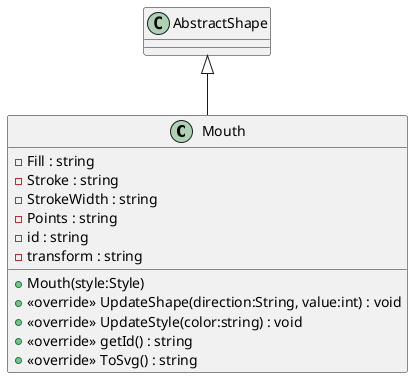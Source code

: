 @startuml
class Mouth {
    - Fill : string
    - Stroke : string
    - StrokeWidth : string
    - Points : string
    - id : string
    - transform : string
    + Mouth(style:Style)
    + <<override>> UpdateShape(direction:String, value:int) : void
    + <<override>> UpdateStyle(color:string) : void
    + <<override>> getId() : string
    + <<override>> ToSvg() : string
}
AbstractShape <|-- Mouth
@enduml
